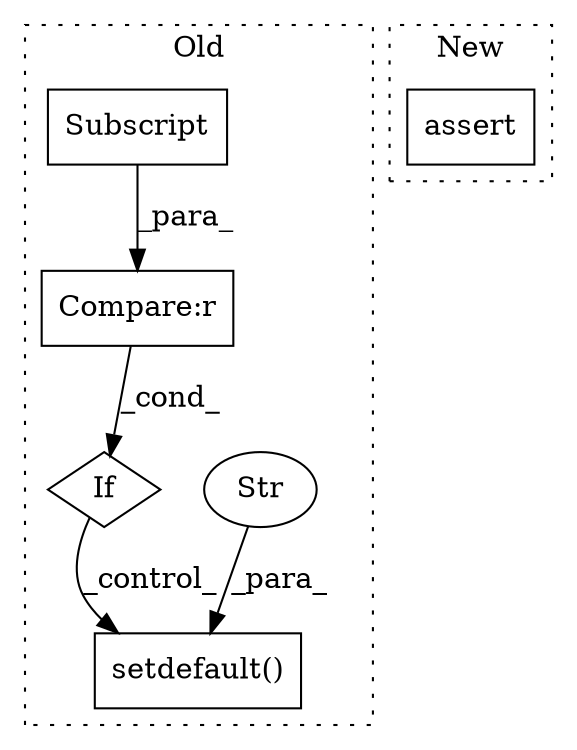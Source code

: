 digraph G {
subgraph cluster0 {
1 [label="setdefault()" a="75" s="865,909" l="16,1" shape="box"];
3 [label="If" a="96" s="664" l="0" shape="diamond"];
4 [label="Str" a="66" s="881" l="14" shape="ellipse"];
5 [label="Compare:r" a="40" s="664" l="28" shape="box"];
6 [label="Subscript" a="63" s="664,0" l="20,0" shape="box"];
label = "Old";
style="dotted";
}
subgraph cluster1 {
2 [label="assert" a="65" s="912" l="7" shape="box"];
label = "New";
style="dotted";
}
3 -> 1 [label="_control_"];
4 -> 1 [label="_para_"];
5 -> 3 [label="_cond_"];
6 -> 5 [label="_para_"];
}